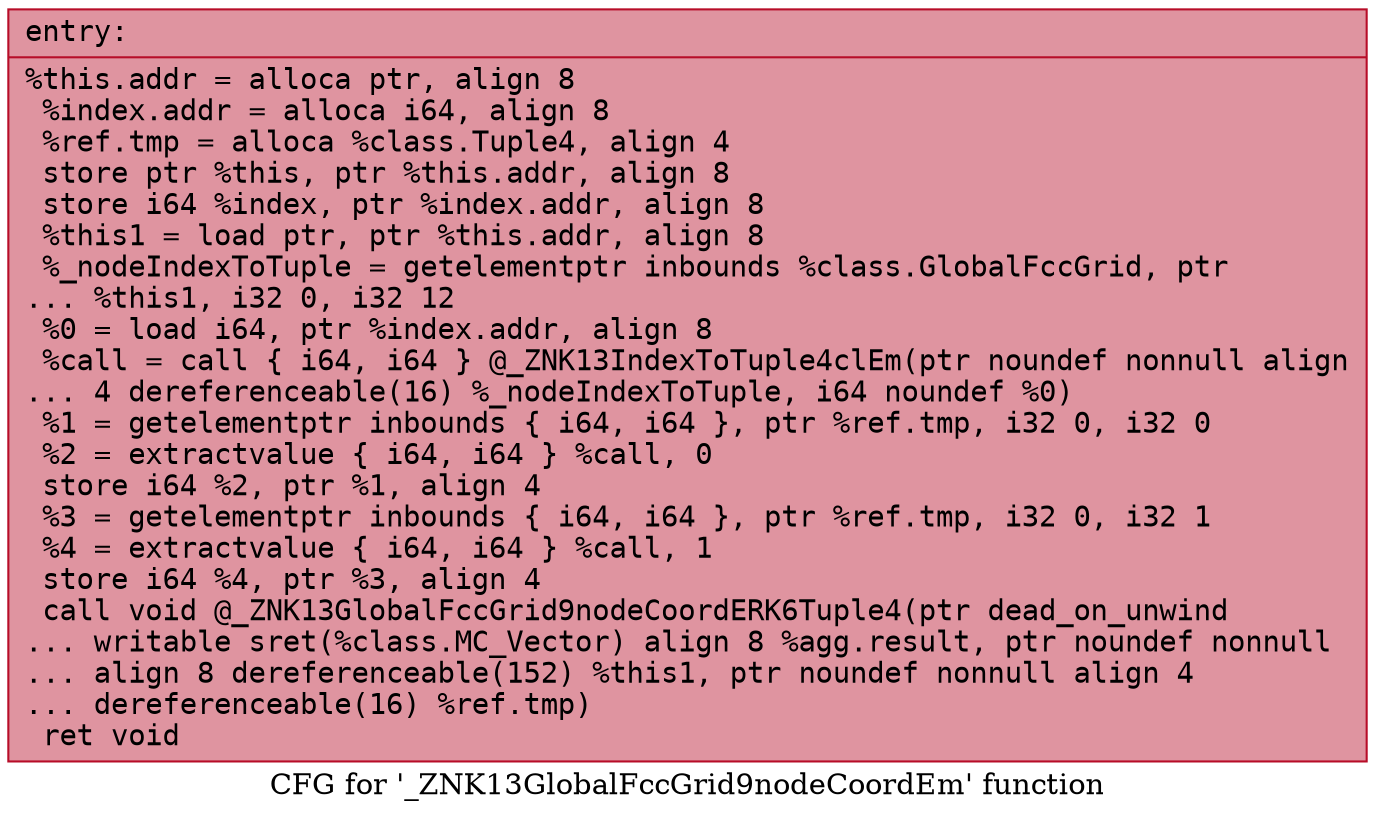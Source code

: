 digraph "CFG for '_ZNK13GlobalFccGrid9nodeCoordEm' function" {
	label="CFG for '_ZNK13GlobalFccGrid9nodeCoordEm' function";

	Node0x55c60636c150 [shape=record,color="#b70d28ff", style=filled, fillcolor="#b70d2870" fontname="Courier",label="{entry:\l|  %this.addr = alloca ptr, align 8\l  %index.addr = alloca i64, align 8\l  %ref.tmp = alloca %class.Tuple4, align 4\l  store ptr %this, ptr %this.addr, align 8\l  store i64 %index, ptr %index.addr, align 8\l  %this1 = load ptr, ptr %this.addr, align 8\l  %_nodeIndexToTuple = getelementptr inbounds %class.GlobalFccGrid, ptr\l... %this1, i32 0, i32 12\l  %0 = load i64, ptr %index.addr, align 8\l  %call = call \{ i64, i64 \} @_ZNK13IndexToTuple4clEm(ptr noundef nonnull align\l... 4 dereferenceable(16) %_nodeIndexToTuple, i64 noundef %0)\l  %1 = getelementptr inbounds \{ i64, i64 \}, ptr %ref.tmp, i32 0, i32 0\l  %2 = extractvalue \{ i64, i64 \} %call, 0\l  store i64 %2, ptr %1, align 4\l  %3 = getelementptr inbounds \{ i64, i64 \}, ptr %ref.tmp, i32 0, i32 1\l  %4 = extractvalue \{ i64, i64 \} %call, 1\l  store i64 %4, ptr %3, align 4\l  call void @_ZNK13GlobalFccGrid9nodeCoordERK6Tuple4(ptr dead_on_unwind\l... writable sret(%class.MC_Vector) align 8 %agg.result, ptr noundef nonnull\l... align 8 dereferenceable(152) %this1, ptr noundef nonnull align 4\l... dereferenceable(16) %ref.tmp)\l  ret void\l}"];
}
